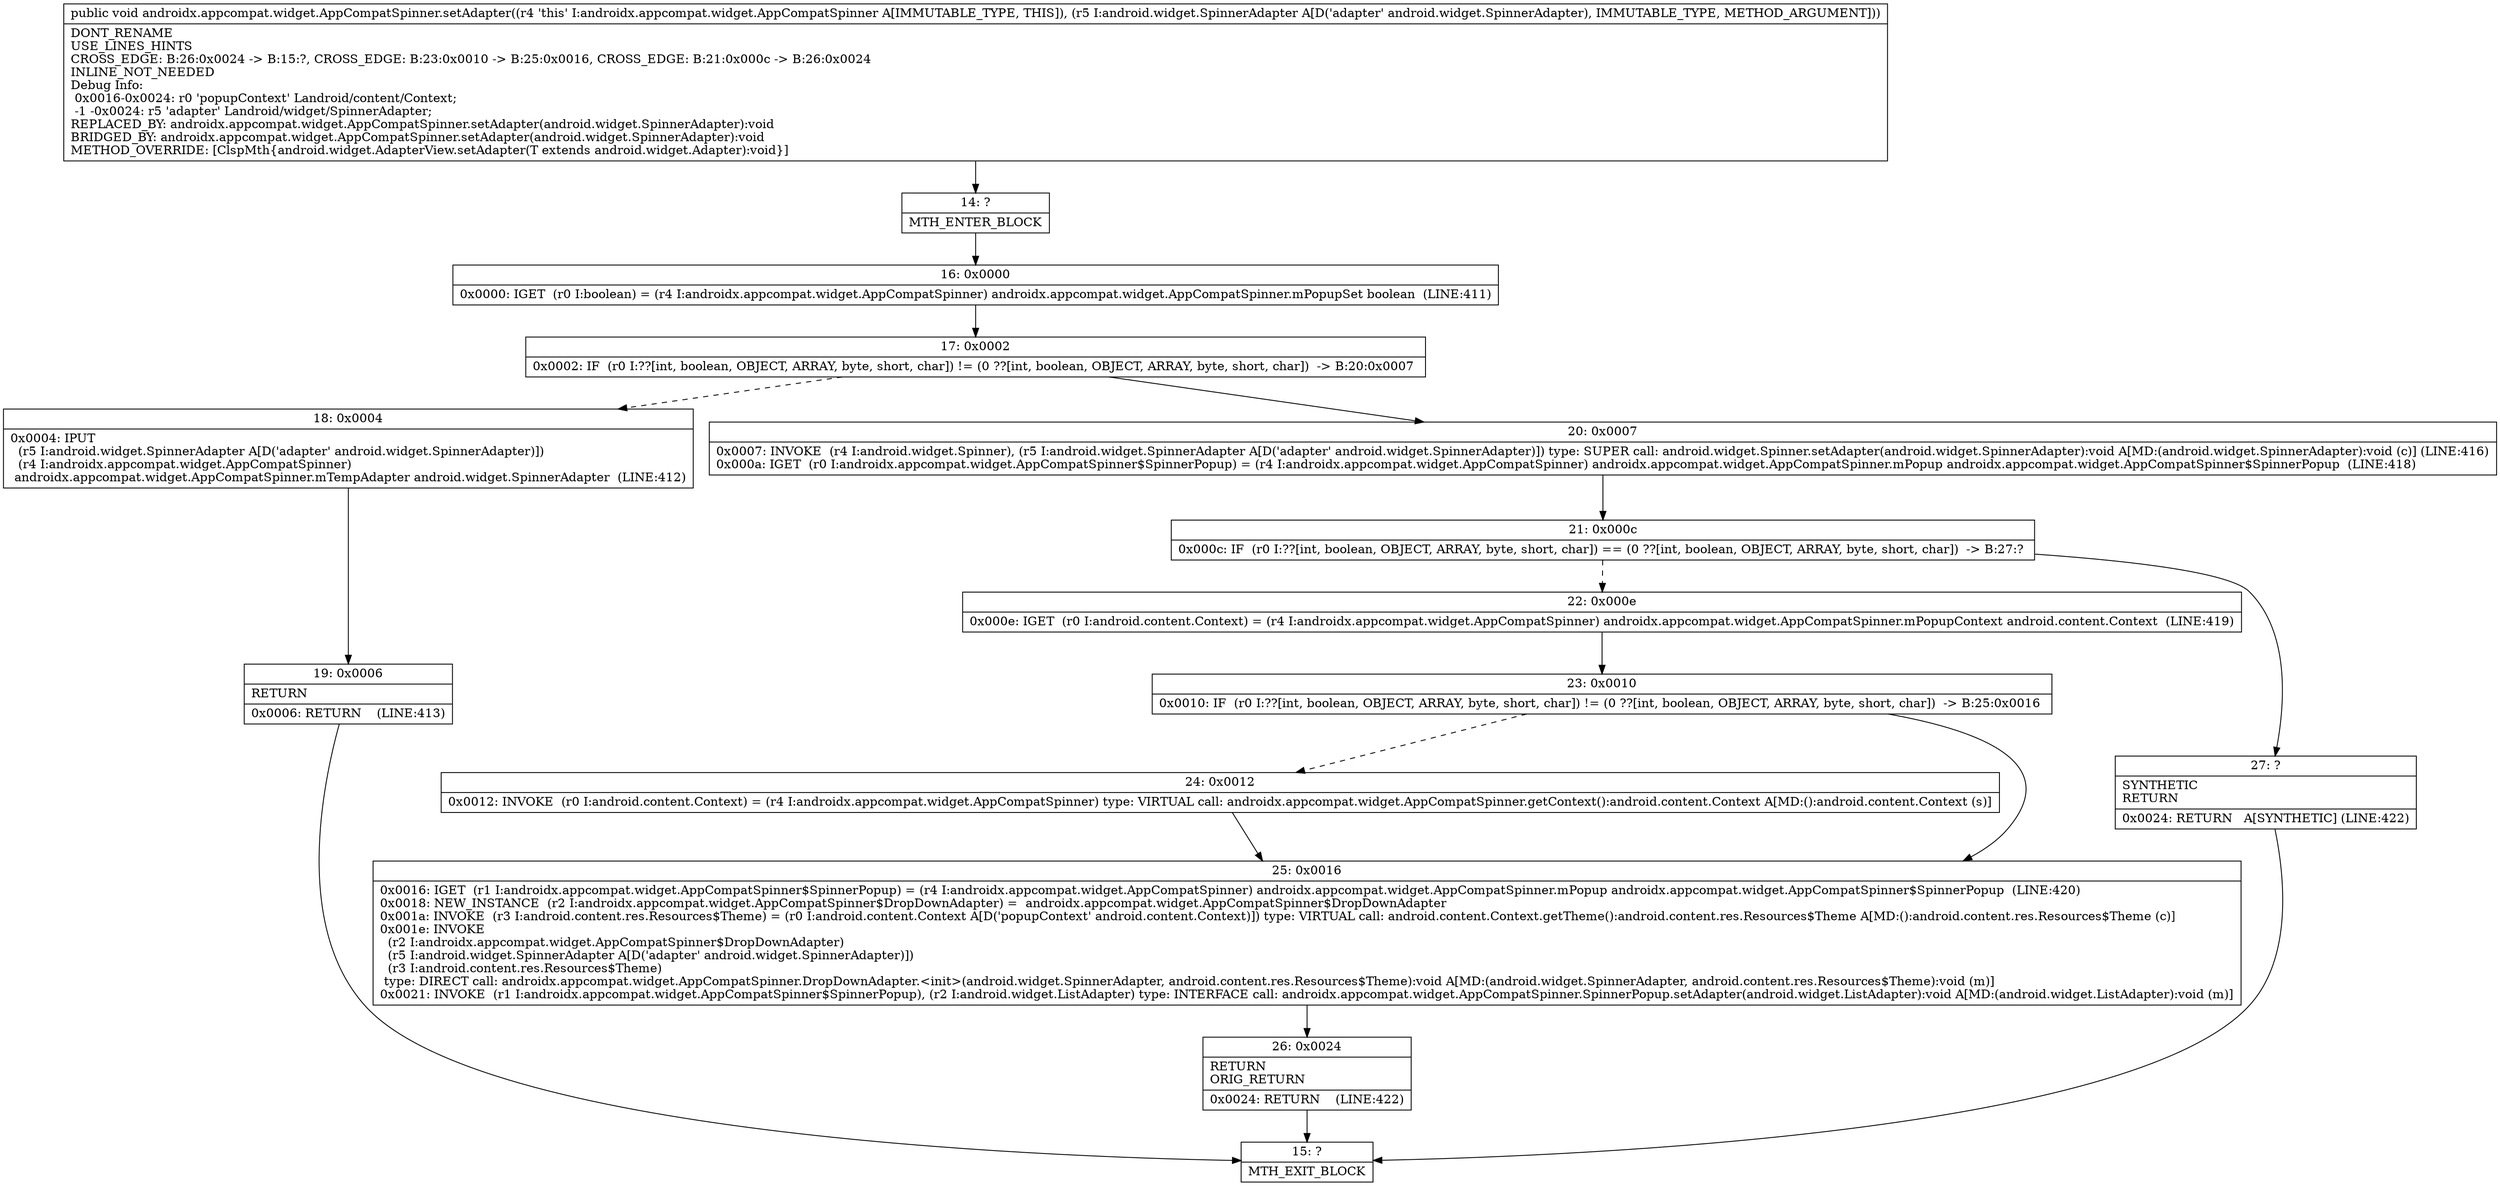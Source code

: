 digraph "CFG forandroidx.appcompat.widget.AppCompatSpinner.setAdapter(Landroid\/widget\/SpinnerAdapter;)V" {
Node_14 [shape=record,label="{14\:\ ?|MTH_ENTER_BLOCK\l}"];
Node_16 [shape=record,label="{16\:\ 0x0000|0x0000: IGET  (r0 I:boolean) = (r4 I:androidx.appcompat.widget.AppCompatSpinner) androidx.appcompat.widget.AppCompatSpinner.mPopupSet boolean  (LINE:411)\l}"];
Node_17 [shape=record,label="{17\:\ 0x0002|0x0002: IF  (r0 I:??[int, boolean, OBJECT, ARRAY, byte, short, char]) != (0 ??[int, boolean, OBJECT, ARRAY, byte, short, char])  \-\> B:20:0x0007 \l}"];
Node_18 [shape=record,label="{18\:\ 0x0004|0x0004: IPUT  \l  (r5 I:android.widget.SpinnerAdapter A[D('adapter' android.widget.SpinnerAdapter)])\l  (r4 I:androidx.appcompat.widget.AppCompatSpinner)\l androidx.appcompat.widget.AppCompatSpinner.mTempAdapter android.widget.SpinnerAdapter  (LINE:412)\l}"];
Node_19 [shape=record,label="{19\:\ 0x0006|RETURN\l|0x0006: RETURN    (LINE:413)\l}"];
Node_15 [shape=record,label="{15\:\ ?|MTH_EXIT_BLOCK\l}"];
Node_20 [shape=record,label="{20\:\ 0x0007|0x0007: INVOKE  (r4 I:android.widget.Spinner), (r5 I:android.widget.SpinnerAdapter A[D('adapter' android.widget.SpinnerAdapter)]) type: SUPER call: android.widget.Spinner.setAdapter(android.widget.SpinnerAdapter):void A[MD:(android.widget.SpinnerAdapter):void (c)] (LINE:416)\l0x000a: IGET  (r0 I:androidx.appcompat.widget.AppCompatSpinner$SpinnerPopup) = (r4 I:androidx.appcompat.widget.AppCompatSpinner) androidx.appcompat.widget.AppCompatSpinner.mPopup androidx.appcompat.widget.AppCompatSpinner$SpinnerPopup  (LINE:418)\l}"];
Node_21 [shape=record,label="{21\:\ 0x000c|0x000c: IF  (r0 I:??[int, boolean, OBJECT, ARRAY, byte, short, char]) == (0 ??[int, boolean, OBJECT, ARRAY, byte, short, char])  \-\> B:27:? \l}"];
Node_22 [shape=record,label="{22\:\ 0x000e|0x000e: IGET  (r0 I:android.content.Context) = (r4 I:androidx.appcompat.widget.AppCompatSpinner) androidx.appcompat.widget.AppCompatSpinner.mPopupContext android.content.Context  (LINE:419)\l}"];
Node_23 [shape=record,label="{23\:\ 0x0010|0x0010: IF  (r0 I:??[int, boolean, OBJECT, ARRAY, byte, short, char]) != (0 ??[int, boolean, OBJECT, ARRAY, byte, short, char])  \-\> B:25:0x0016 \l}"];
Node_24 [shape=record,label="{24\:\ 0x0012|0x0012: INVOKE  (r0 I:android.content.Context) = (r4 I:androidx.appcompat.widget.AppCompatSpinner) type: VIRTUAL call: androidx.appcompat.widget.AppCompatSpinner.getContext():android.content.Context A[MD:():android.content.Context (s)]\l}"];
Node_25 [shape=record,label="{25\:\ 0x0016|0x0016: IGET  (r1 I:androidx.appcompat.widget.AppCompatSpinner$SpinnerPopup) = (r4 I:androidx.appcompat.widget.AppCompatSpinner) androidx.appcompat.widget.AppCompatSpinner.mPopup androidx.appcompat.widget.AppCompatSpinner$SpinnerPopup  (LINE:420)\l0x0018: NEW_INSTANCE  (r2 I:androidx.appcompat.widget.AppCompatSpinner$DropDownAdapter) =  androidx.appcompat.widget.AppCompatSpinner$DropDownAdapter \l0x001a: INVOKE  (r3 I:android.content.res.Resources$Theme) = (r0 I:android.content.Context A[D('popupContext' android.content.Context)]) type: VIRTUAL call: android.content.Context.getTheme():android.content.res.Resources$Theme A[MD:():android.content.res.Resources$Theme (c)]\l0x001e: INVOKE  \l  (r2 I:androidx.appcompat.widget.AppCompatSpinner$DropDownAdapter)\l  (r5 I:android.widget.SpinnerAdapter A[D('adapter' android.widget.SpinnerAdapter)])\l  (r3 I:android.content.res.Resources$Theme)\l type: DIRECT call: androidx.appcompat.widget.AppCompatSpinner.DropDownAdapter.\<init\>(android.widget.SpinnerAdapter, android.content.res.Resources$Theme):void A[MD:(android.widget.SpinnerAdapter, android.content.res.Resources$Theme):void (m)]\l0x0021: INVOKE  (r1 I:androidx.appcompat.widget.AppCompatSpinner$SpinnerPopup), (r2 I:android.widget.ListAdapter) type: INTERFACE call: androidx.appcompat.widget.AppCompatSpinner.SpinnerPopup.setAdapter(android.widget.ListAdapter):void A[MD:(android.widget.ListAdapter):void (m)]\l}"];
Node_26 [shape=record,label="{26\:\ 0x0024|RETURN\lORIG_RETURN\l|0x0024: RETURN    (LINE:422)\l}"];
Node_27 [shape=record,label="{27\:\ ?|SYNTHETIC\lRETURN\l|0x0024: RETURN   A[SYNTHETIC] (LINE:422)\l}"];
MethodNode[shape=record,label="{public void androidx.appcompat.widget.AppCompatSpinner.setAdapter((r4 'this' I:androidx.appcompat.widget.AppCompatSpinner A[IMMUTABLE_TYPE, THIS]), (r5 I:android.widget.SpinnerAdapter A[D('adapter' android.widget.SpinnerAdapter), IMMUTABLE_TYPE, METHOD_ARGUMENT]))  | DONT_RENAME\lUSE_LINES_HINTS\lCROSS_EDGE: B:26:0x0024 \-\> B:15:?, CROSS_EDGE: B:23:0x0010 \-\> B:25:0x0016, CROSS_EDGE: B:21:0x000c \-\> B:26:0x0024\lINLINE_NOT_NEEDED\lDebug Info:\l  0x0016\-0x0024: r0 'popupContext' Landroid\/content\/Context;\l  \-1 \-0x0024: r5 'adapter' Landroid\/widget\/SpinnerAdapter;\lREPLACED_BY: androidx.appcompat.widget.AppCompatSpinner.setAdapter(android.widget.SpinnerAdapter):void\lBRIDGED_BY: androidx.appcompat.widget.AppCompatSpinner.setAdapter(android.widget.SpinnerAdapter):void\lMETHOD_OVERRIDE: [ClspMth\{android.widget.AdapterView.setAdapter(T extends android.widget.Adapter):void\}]\l}"];
MethodNode -> Node_14;Node_14 -> Node_16;
Node_16 -> Node_17;
Node_17 -> Node_18[style=dashed];
Node_17 -> Node_20;
Node_18 -> Node_19;
Node_19 -> Node_15;
Node_20 -> Node_21;
Node_21 -> Node_22[style=dashed];
Node_21 -> Node_27;
Node_22 -> Node_23;
Node_23 -> Node_24[style=dashed];
Node_23 -> Node_25;
Node_24 -> Node_25;
Node_25 -> Node_26;
Node_26 -> Node_15;
Node_27 -> Node_15;
}

